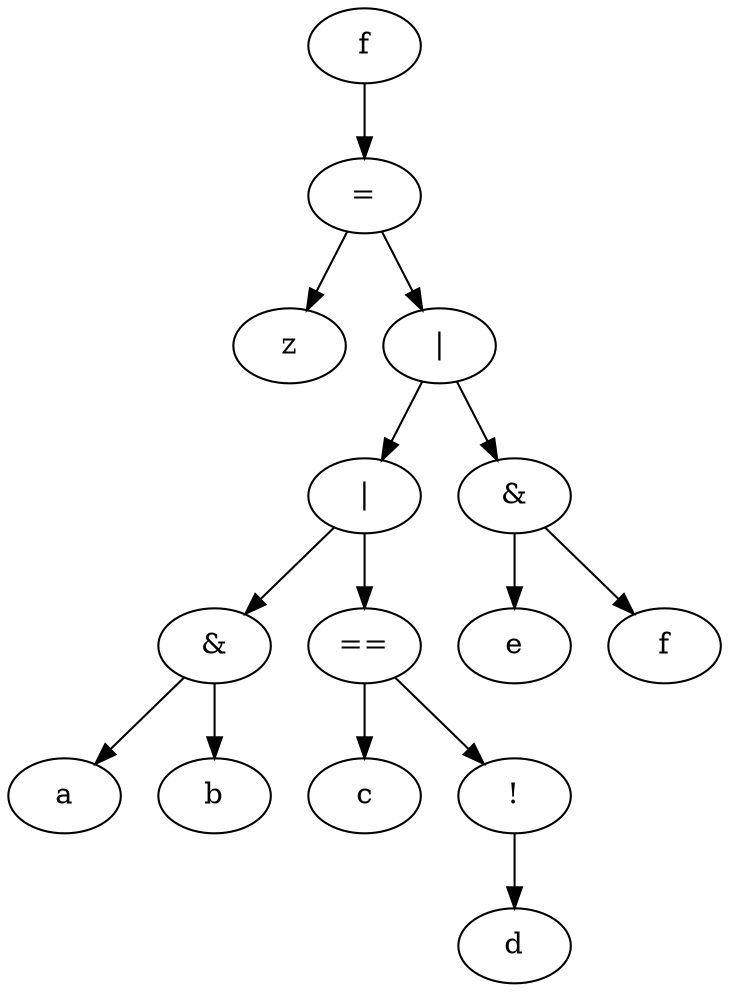 # Executado assim: ./output2dot.sh 
# https://graphviz.org/doc/info/lang.html
digraph {
  x5606fc413370 -> x5606fc413920
  x5606fc413920 -> x5606fc413970
  x5606fc413970 [label="z"]
  x5606fc413920 -> x5606fc4138b0
  x5606fc4138b0 -> x5606fc4136f0
  x5606fc4136f0 -> x5606fc4134c0
  x5606fc4134c0 -> x5606fc413420
  x5606fc413420 [label="a"]
  x5606fc4134c0 -> x5606fc413490
  x5606fc413490 [label="b"]
  x5606fc4134c0 [label="&"]
  x5606fc4136f0 -> x5606fc413680
  x5606fc413680 -> x5606fc413570
  x5606fc413570 [label="c"]
  x5606fc413680 -> x5606fc413610
  x5606fc413610 -> x5606fc4135e0
  x5606fc4135e0 [label="d"]
  x5606fc413610 [label="!"]
  x5606fc413680 [label="=="]
  x5606fc4136f0 [label="|"]
  x5606fc4138b0 -> x5606fc413840
  x5606fc413840 -> x5606fc4137a0
  x5606fc4137a0 [label="e"]
  x5606fc413840 -> x5606fc413810
  x5606fc413810 [label="f"]
  x5606fc413840 [label="&"]
  x5606fc4138b0 [label="|"]
  x5606fc413920 [label="="]
  x5606fc413370 [label="f"]
}
